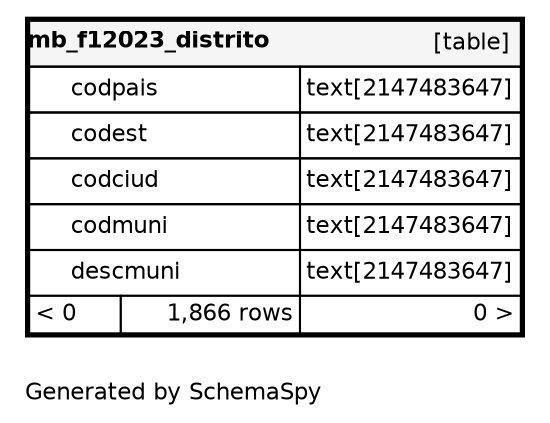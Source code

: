 digraph "oneDegreeRelationshipsDiagram" {
  graph [    rankdir="RL"    bgcolor="#ffffff"    label="\nGenerated by SchemaSpy"    labeljust="l"    nodesep="0.18"    ranksep="0.46"    fontname="Helvetica"    fontsize="11"    ration="compress"  ];  node [    fontname="Helvetica"    fontsize="11"    shape="plaintext"  ];  edge [    arrowsize="0.8"  ];
  "mb_f12023_distrito" [
   label=<
    <TABLE BORDER="2" CELLBORDER="1" CELLSPACING="0" BGCOLOR="#ffffff">
      <TR><TD COLSPAN="4"  BGCOLOR="#f5f5f5"><TABLE BORDER="0" CELLSPACING="0"><TR><TD ALIGN="LEFT" FIXEDSIZE="TRUE" WIDTH="109" HEIGHT="16"><B>mb_f12023_distrito</B></TD><TD ALIGN="RIGHT">[table]</TD></TR></TABLE></TD></TR>
      <TR><TD PORT="codpais" COLSPAN="2" ALIGN="LEFT"><TABLE BORDER="0" CELLSPACING="0" ALIGN="LEFT"><TR ALIGN="LEFT"><TD ALIGN="LEFT" FIXEDSIZE="TRUE" WIDTH="15" HEIGHT="16"></TD><TD ALIGN="LEFT" FIXEDSIZE="TRUE" WIDTH="109" HEIGHT="16">codpais</TD></TR></TABLE></TD><TD PORT="codpais.type" ALIGN="LEFT">text[2147483647]</TD></TR>
      <TR><TD PORT="codest" COLSPAN="2" ALIGN="LEFT"><TABLE BORDER="0" CELLSPACING="0" ALIGN="LEFT"><TR ALIGN="LEFT"><TD ALIGN="LEFT" FIXEDSIZE="TRUE" WIDTH="15" HEIGHT="16"></TD><TD ALIGN="LEFT" FIXEDSIZE="TRUE" WIDTH="109" HEIGHT="16">codest</TD></TR></TABLE></TD><TD PORT="codest.type" ALIGN="LEFT">text[2147483647]</TD></TR>
      <TR><TD PORT="codciud" COLSPAN="2" ALIGN="LEFT"><TABLE BORDER="0" CELLSPACING="0" ALIGN="LEFT"><TR ALIGN="LEFT"><TD ALIGN="LEFT" FIXEDSIZE="TRUE" WIDTH="15" HEIGHT="16"></TD><TD ALIGN="LEFT" FIXEDSIZE="TRUE" WIDTH="109" HEIGHT="16">codciud</TD></TR></TABLE></TD><TD PORT="codciud.type" ALIGN="LEFT">text[2147483647]</TD></TR>
      <TR><TD PORT="codmuni" COLSPAN="2" ALIGN="LEFT"><TABLE BORDER="0" CELLSPACING="0" ALIGN="LEFT"><TR ALIGN="LEFT"><TD ALIGN="LEFT" FIXEDSIZE="TRUE" WIDTH="15" HEIGHT="16"></TD><TD ALIGN="LEFT" FIXEDSIZE="TRUE" WIDTH="109" HEIGHT="16">codmuni</TD></TR></TABLE></TD><TD PORT="codmuni.type" ALIGN="LEFT">text[2147483647]</TD></TR>
      <TR><TD PORT="descmuni" COLSPAN="2" ALIGN="LEFT"><TABLE BORDER="0" CELLSPACING="0" ALIGN="LEFT"><TR ALIGN="LEFT"><TD ALIGN="LEFT" FIXEDSIZE="TRUE" WIDTH="15" HEIGHT="16"></TD><TD ALIGN="LEFT" FIXEDSIZE="TRUE" WIDTH="109" HEIGHT="16">descmuni</TD></TR></TABLE></TD><TD PORT="descmuni.type" ALIGN="LEFT">text[2147483647]</TD></TR>
      <TR><TD ALIGN="LEFT" BGCOLOR="#ffffff">&lt; 0</TD><TD ALIGN="RIGHT" BGCOLOR="#ffffff">1,866 rows</TD><TD ALIGN="RIGHT" BGCOLOR="#ffffff">0 &gt;</TD></TR>
    </TABLE>>
    URL="mb_f12023_distrito.html"
    target="_top"
    tooltip="mb_f12023_distrito"
  ];
}
